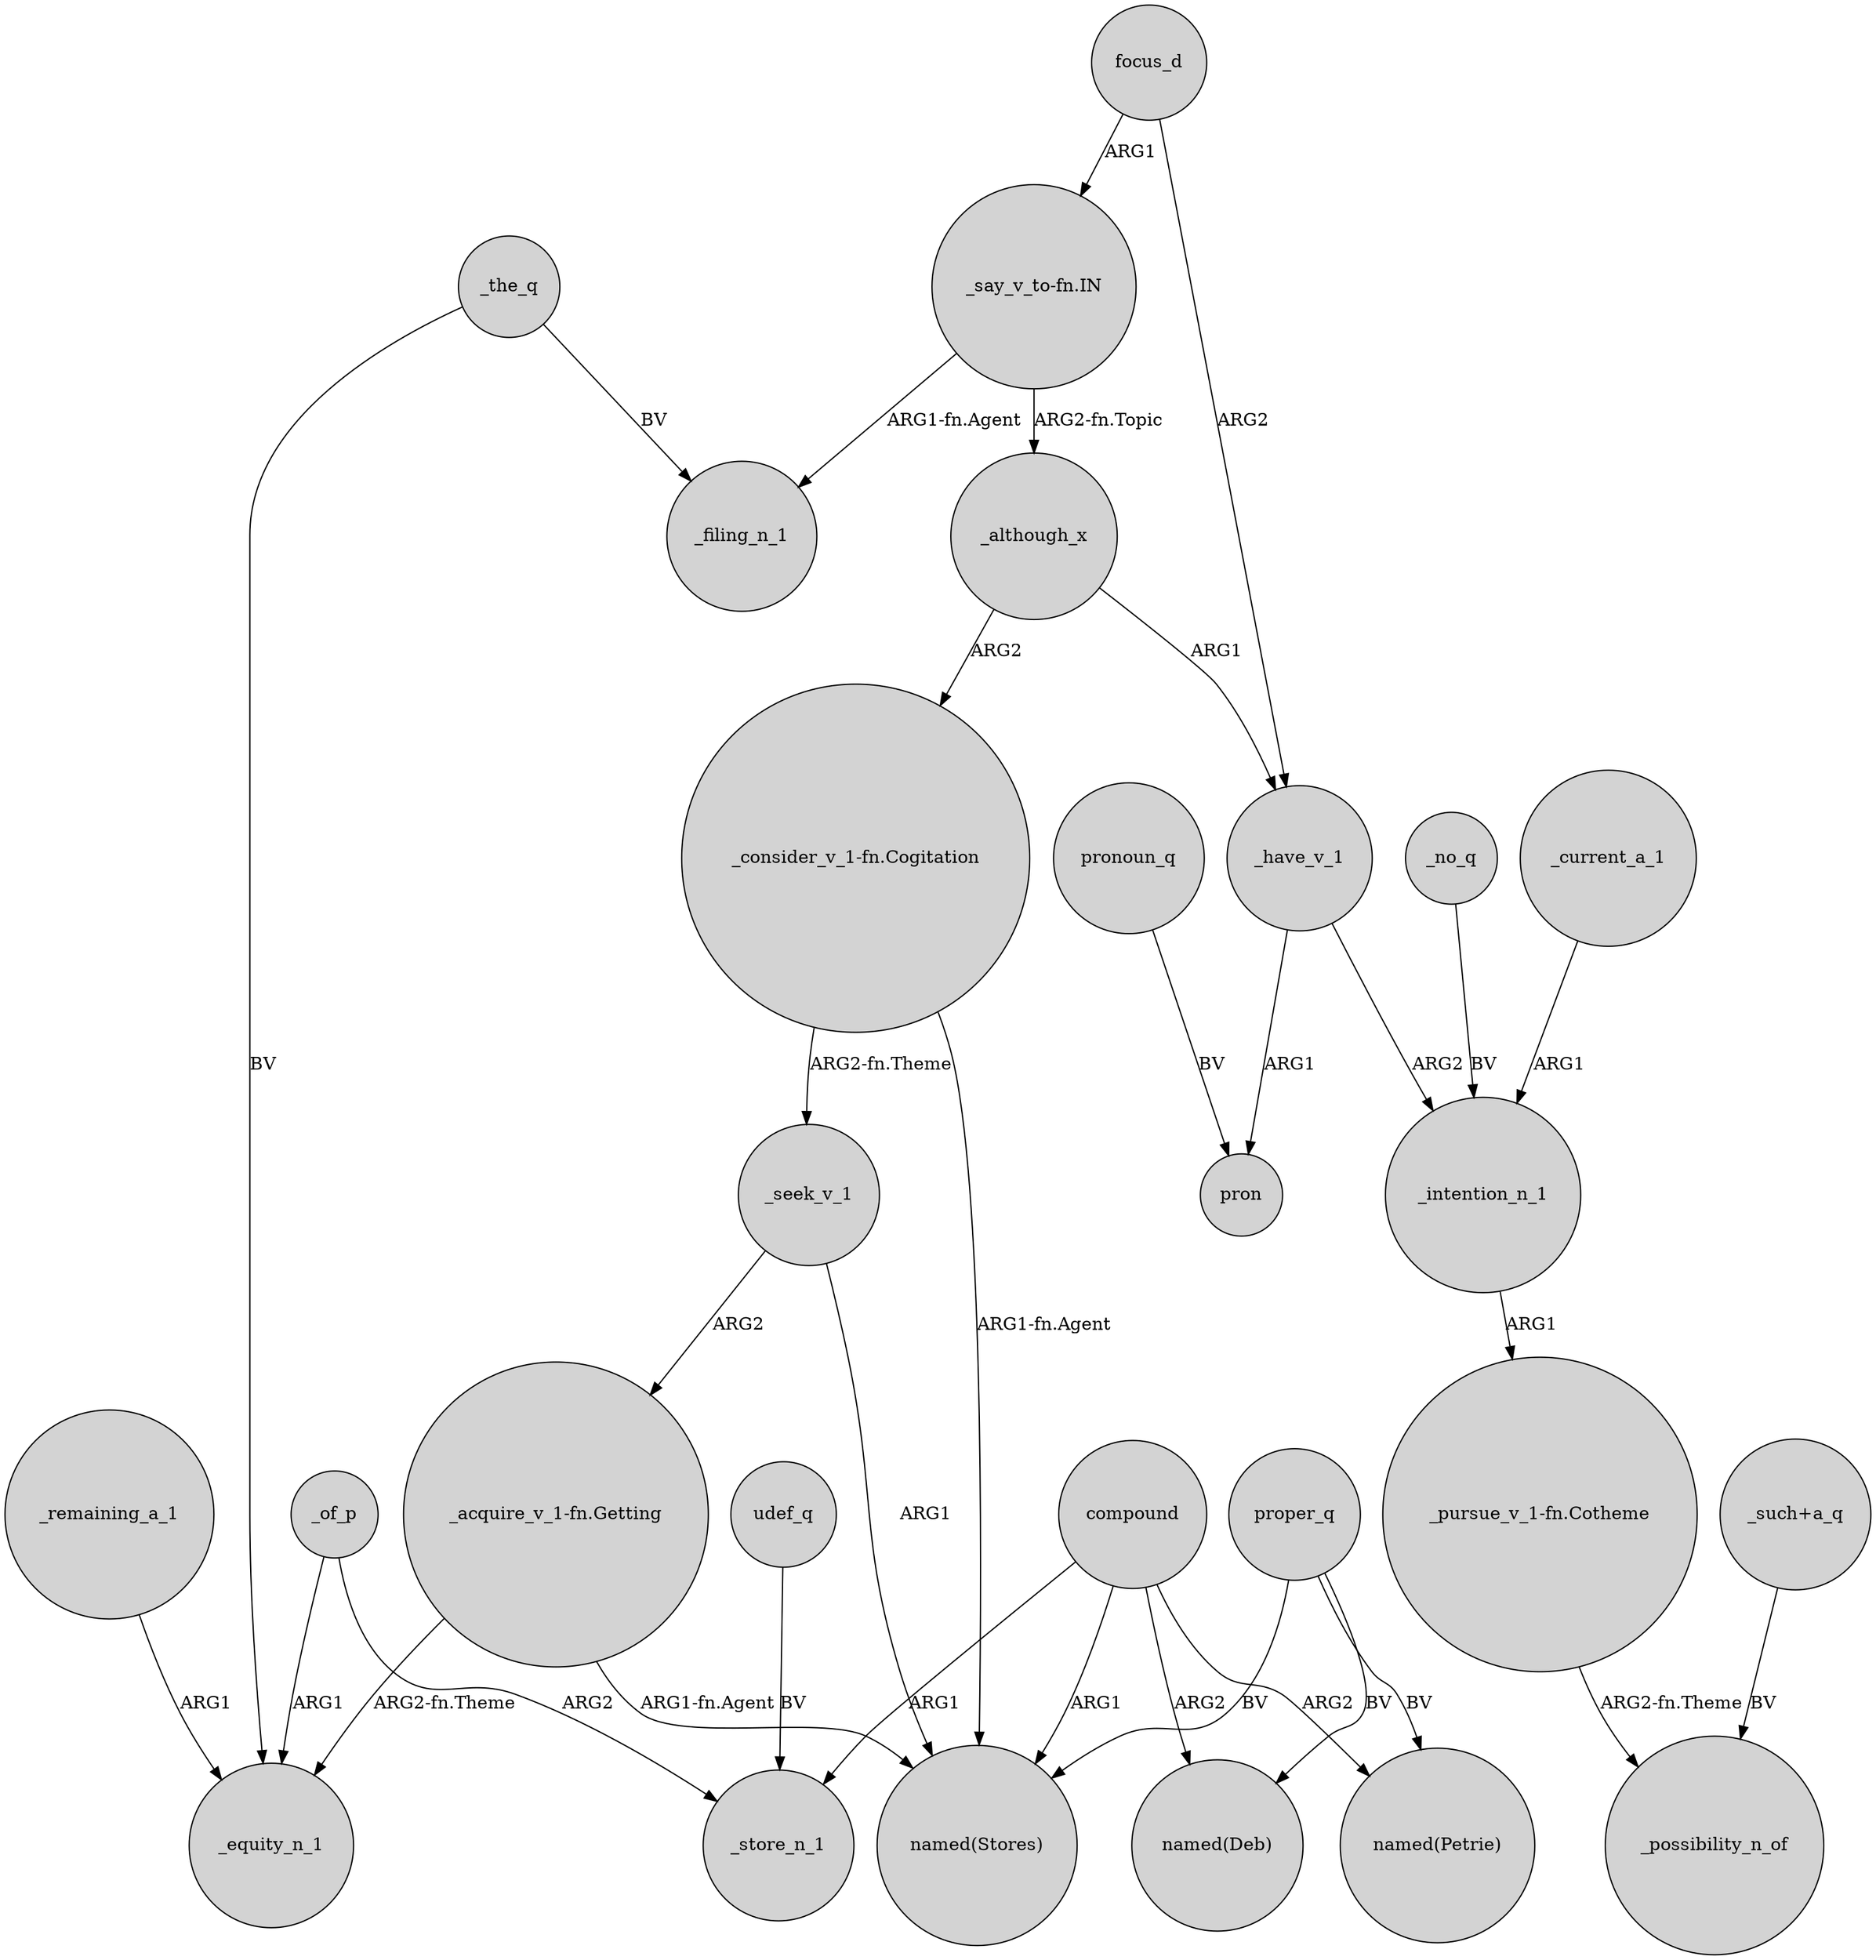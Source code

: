 digraph {
	node [shape=circle style=filled]
	_seek_v_1 -> "_acquire_v_1-fn.Getting" [label=ARG2]
	_of_p -> _equity_n_1 [label=ARG1]
	compound -> _store_n_1 [label=ARG1]
	"_such+a_q" -> _possibility_n_of [label=BV]
	_intention_n_1 -> "_pursue_v_1-fn.Cotheme" [label=ARG1]
	_of_p -> _store_n_1 [label=ARG2]
	_the_q -> _filing_n_1 [label=BV]
	_current_a_1 -> _intention_n_1 [label=ARG1]
	proper_q -> "named(Deb)" [label=BV]
	_the_q -> _equity_n_1 [label=BV]
	_remaining_a_1 -> _equity_n_1 [label=ARG1]
	"_say_v_to-fn.IN" -> _filing_n_1 [label="ARG1-fn.Agent"]
	_seek_v_1 -> "named(Stores)" [label=ARG1]
	_have_v_1 -> pron [label=ARG1]
	"_say_v_to-fn.IN" -> _although_x [label="ARG2-fn.Topic"]
	"_consider_v_1-fn.Cogitation" -> "named(Stores)" [label="ARG1-fn.Agent"]
	compound -> "named(Stores)" [label=ARG1]
	pronoun_q -> pron [label=BV]
	_although_x -> _have_v_1 [label=ARG1]
	"_acquire_v_1-fn.Getting" -> "named(Stores)" [label="ARG1-fn.Agent"]
	_no_q -> _intention_n_1 [label=BV]
	"_consider_v_1-fn.Cogitation" -> _seek_v_1 [label="ARG2-fn.Theme"]
	"_pursue_v_1-fn.Cotheme" -> _possibility_n_of [label="ARG2-fn.Theme"]
	proper_q -> "named(Stores)" [label=BV]
	compound -> "named(Deb)" [label=ARG2]
	proper_q -> "named(Petrie)" [label=BV]
	_although_x -> "_consider_v_1-fn.Cogitation" [label=ARG2]
	focus_d -> _have_v_1 [label=ARG2]
	_have_v_1 -> _intention_n_1 [label=ARG2]
	compound -> "named(Petrie)" [label=ARG2]
	udef_q -> _store_n_1 [label=BV]
	"_acquire_v_1-fn.Getting" -> _equity_n_1 [label="ARG2-fn.Theme"]
	focus_d -> "_say_v_to-fn.IN" [label=ARG1]
}
